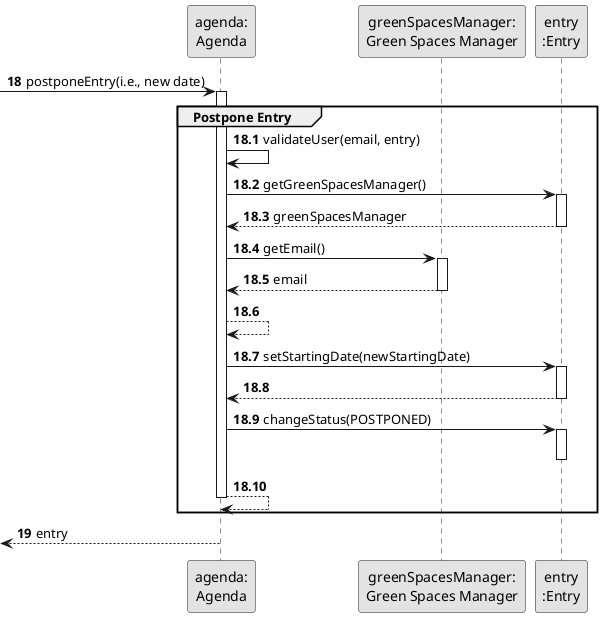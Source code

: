 @startuml
skinparam monochrome true
skinparam packageStyle rectangle
skinparam shadowing false

autonumber

'hide footbox

participant "agenda:\nAgenda" as AGENDA
participant "greenSpacesManager:\nGreen Spaces Manager" as USER
participant "entry\n:Entry" as ENTRY

autonumber 18

 -> AGENDA : postponeEntry(i.e., new date)
autonumber 18.1
activate AGENDA
    group Postpone Entry

            AGENDA -> AGENDA: validateUser(email, entry)

                AGENDA -> ENTRY: getGreenSpacesManager()
                            activate ENTRY

                            ENTRY --> AGENDA: greenSpacesManager
                            deactivate ENTRY

                            AGENDA -> USER: getEmail()
                            activate USER

                            USER --> AGENDA: email
                            deactivate USER

                                AGENDA --> AGENDA

                                AGENDA -> ENTRY : setStartingDate(newStartingDate)
                                activate ENTRY

                                ENTRY --> AGENDA
                                deactivate ENTRY

                                AGENDA -> ENTRY : changeStatus(POSTPONED)
                                activate ENTRY

                            deactivate ENTRY
                            AGENDA --> AGENDA
                            deactivate AGENDA

    end
    autonumber 19
    <-- AGENDA  : entry
deactivate AGENDA

@enduml
